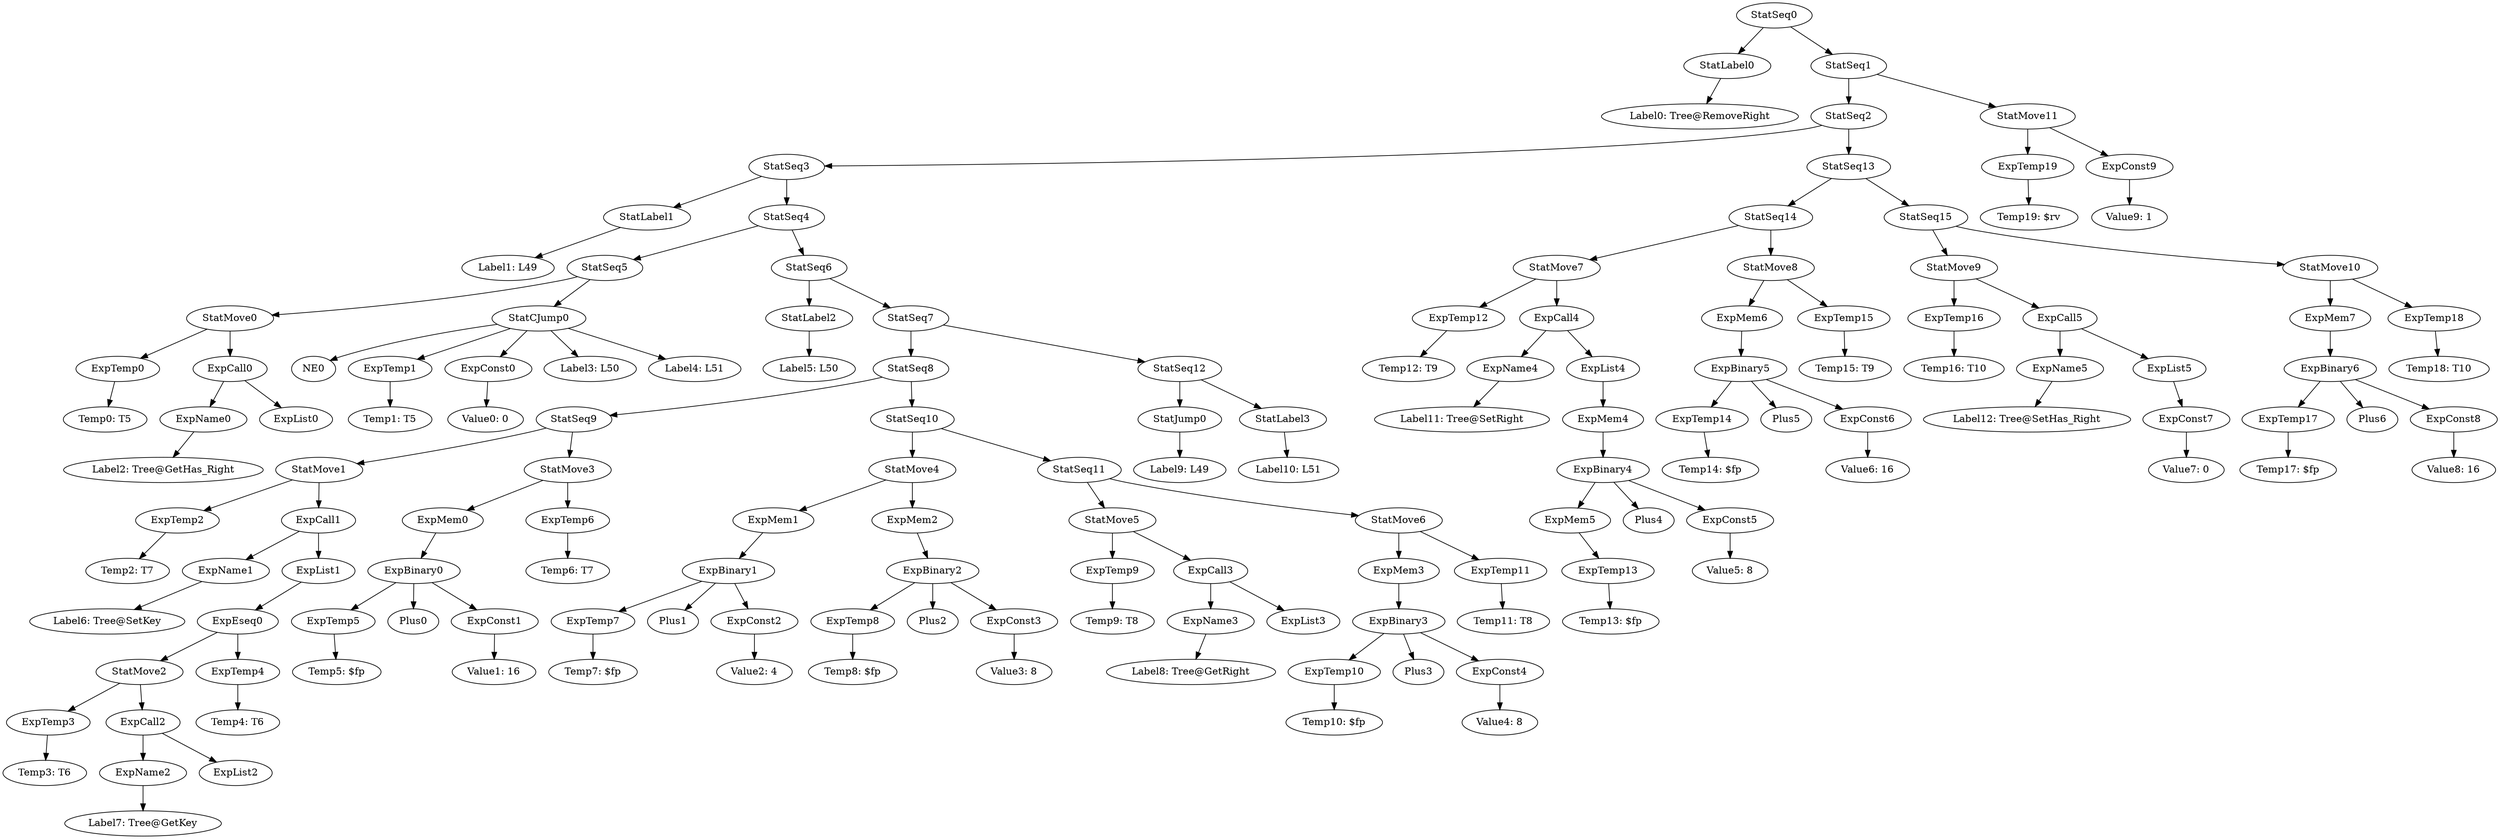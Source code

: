 digraph {
	ordering = out;
	StatSeq1 -> StatSeq2;
	StatSeq1 -> StatMove11;
	ExpTemp17 -> "Temp17: $fp";
	StatMove11 -> ExpTemp19;
	StatMove11 -> ExpConst9;
	ExpList5 -> ExpConst7;
	ExpConst7 -> "Value7: 0";
	ExpCall5 -> ExpName5;
	ExpCall5 -> ExpList5;
	StatMove9 -> ExpTemp16;
	StatMove9 -> ExpCall5;
	ExpBinary6 -> ExpTemp17;
	ExpBinary6 -> Plus6;
	ExpBinary6 -> ExpConst8;
	ExpTemp16 -> "Temp16: T10";
	ExpMem6 -> ExpBinary5;
	ExpTemp14 -> "Temp14: $fp";
	ExpTemp13 -> "Temp13: $fp";
	ExpMem4 -> ExpBinary4;
	ExpName4 -> "Label11: Tree@SetRight";
	StatMove7 -> ExpTemp12;
	StatMove7 -> ExpCall4;
	StatSeq2 -> StatSeq3;
	StatSeq2 -> StatSeq13;
	StatSeq12 -> StatJump0;
	StatSeq12 -> StatLabel3;
	ExpMem3 -> ExpBinary3;
	ExpConst8 -> "Value8: 16";
	StatLabel3 -> "Label10: L51";
	ExpConst4 -> "Value4: 8";
	ExpTemp10 -> "Temp10: $fp";
	ExpConst9 -> "Value9: 1";
	ExpBinary5 -> ExpTemp14;
	ExpBinary5 -> Plus5;
	ExpBinary5 -> ExpConst6;
	StatSeq11 -> StatMove5;
	StatSeq11 -> StatMove6;
	ExpName3 -> "Label8: Tree@GetRight";
	StatJump0 -> "Label9: L49";
	ExpCall1 -> ExpName1;
	ExpCall1 -> ExpList1;
	StatSeq7 -> StatSeq8;
	StatSeq7 -> StatSeq12;
	ExpName2 -> "Label7: Tree@GetKey";
	ExpTemp1 -> "Temp1: T5";
	ExpTemp11 -> "Temp11: T8";
	StatSeq0 -> StatLabel0;
	StatSeq0 -> StatSeq1;
	ExpTemp5 -> "Temp5: $fp";
	ExpTemp19 -> "Temp19: $rv";
	StatMove2 -> ExpTemp3;
	StatMove2 -> ExpCall2;
	ExpTemp2 -> "Temp2: T7";
	ExpCall4 -> ExpName4;
	ExpCall4 -> ExpList4;
	StatLabel2 -> "Label5: L50";
	ExpBinary4 -> ExpMem5;
	ExpBinary4 -> Plus4;
	ExpBinary4 -> ExpConst5;
	ExpConst0 -> "Value0: 0";
	StatSeq13 -> StatSeq14;
	StatSeq13 -> StatSeq15;
	StatMove1 -> ExpTemp2;
	StatMove1 -> ExpCall1;
	StatSeq5 -> StatMove0;
	StatSeq5 -> StatCJump0;
	StatCJump0 -> NE0;
	StatCJump0 -> ExpTemp1;
	StatCJump0 -> ExpConst0;
	StatCJump0 -> "Label3: L50";
	StatCJump0 -> "Label4: L51";
	ExpTemp18 -> "Temp18: T10";
	ExpTemp8 -> "Temp8: $fp";
	StatLabel1 -> "Label1: L49";
	StatSeq4 -> StatSeq5;
	StatSeq4 -> StatSeq6;
	ExpCall0 -> ExpName0;
	ExpCall0 -> ExpList0;
	StatSeq9 -> StatMove1;
	StatSeq9 -> StatMove3;
	ExpTemp12 -> "Temp12: T9";
	ExpMem2 -> ExpBinary2;
	StatSeq6 -> StatLabel2;
	StatSeq6 -> StatSeq7;
	ExpTemp3 -> "Temp3: T6";
	StatSeq8 -> StatSeq9;
	StatSeq8 -> StatSeq10;
	ExpMem7 -> ExpBinary6;
	StatSeq15 -> StatMove9;
	StatSeq15 -> StatMove10;
	StatSeq3 -> StatLabel1;
	StatSeq3 -> StatSeq4;
	StatMove8 -> ExpMem6;
	StatMove8 -> ExpTemp15;
	StatMove0 -> ExpTemp0;
	StatMove0 -> ExpCall0;
	ExpName5 -> "Label12: Tree@SetHas_Right";
	ExpName0 -> "Label2: Tree@GetHas_Right";
	StatMove10 -> ExpMem7;
	StatMove10 -> ExpTemp18;
	ExpCall2 -> ExpName2;
	ExpCall2 -> ExpList2;
	ExpBinary3 -> ExpTemp10;
	ExpBinary3 -> Plus3;
	ExpBinary3 -> ExpConst4;
	ExpConst2 -> "Value2: 4";
	ExpEseq0 -> StatMove2;
	ExpEseq0 -> ExpTemp4;
	ExpTemp4 -> "Temp4: T6";
	ExpTemp0 -> "Temp0: T5";
	ExpTemp7 -> "Temp7: $fp";
	ExpMem0 -> ExpBinary0;
	StatMove4 -> ExpMem1;
	StatMove4 -> ExpMem2;
	ExpList4 -> ExpMem4;
	ExpBinary0 -> ExpTemp5;
	ExpBinary0 -> Plus0;
	ExpBinary0 -> ExpConst1;
	ExpConst1 -> "Value1: 16";
	ExpConst5 -> "Value5: 8";
	StatMove5 -> ExpTemp9;
	StatMove5 -> ExpCall3;
	StatMove3 -> ExpMem0;
	StatMove3 -> ExpTemp6;
	StatMove6 -> ExpMem3;
	StatMove6 -> ExpTemp11;
	ExpTemp6 -> "Temp6: T7";
	ExpCall3 -> ExpName3;
	ExpCall3 -> ExpList3;
	ExpList1 -> ExpEseq0;
	ExpBinary1 -> ExpTemp7;
	ExpBinary1 -> Plus1;
	ExpBinary1 -> ExpConst2;
	ExpConst6 -> "Value6: 16";
	ExpMem1 -> ExpBinary1;
	ExpMem5 -> ExpTemp13;
	StatLabel0 -> "Label0: Tree@RemoveRight";
	ExpBinary2 -> ExpTemp8;
	ExpBinary2 -> Plus2;
	ExpBinary2 -> ExpConst3;
	ExpTemp15 -> "Temp15: T9";
	StatSeq14 -> StatMove7;
	StatSeq14 -> StatMove8;
	ExpName1 -> "Label6: Tree@SetKey";
	StatSeq10 -> StatMove4;
	StatSeq10 -> StatSeq11;
	ExpConst3 -> "Value3: 8";
	ExpTemp9 -> "Temp9: T8";
}

